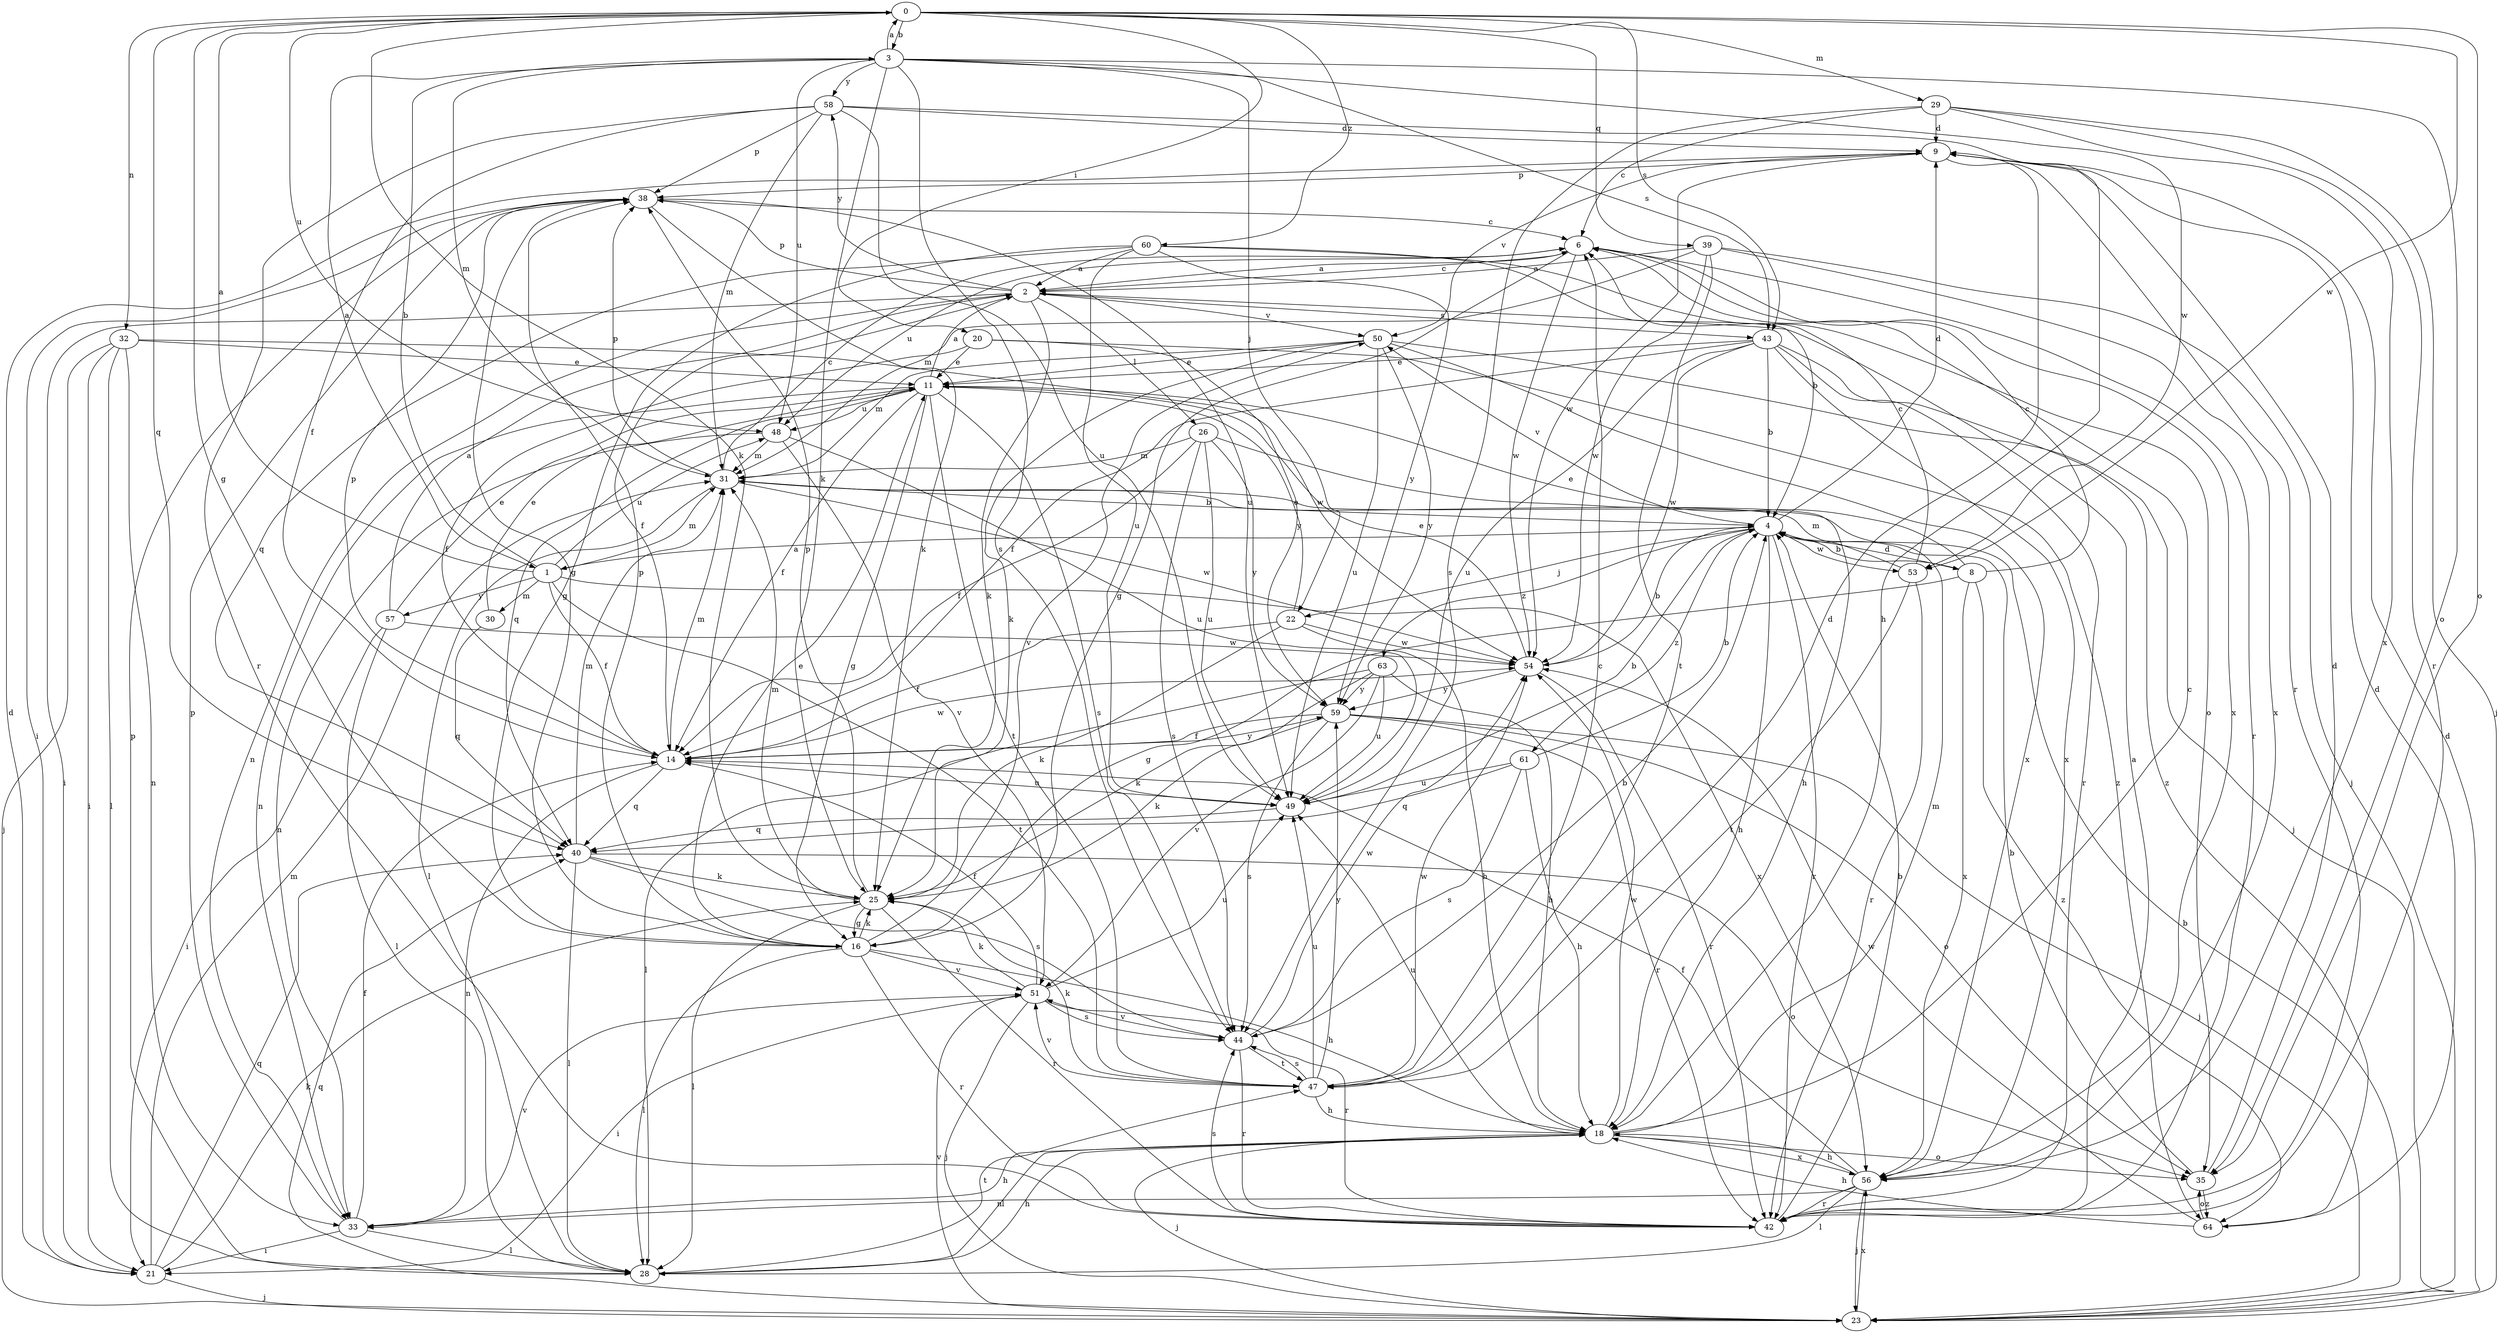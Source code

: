 strict digraph  {
0;
1;
2;
3;
4;
6;
8;
9;
11;
14;
16;
18;
20;
21;
22;
23;
25;
26;
28;
29;
30;
31;
32;
33;
35;
38;
39;
40;
42;
43;
44;
47;
48;
49;
50;
51;
53;
54;
56;
57;
58;
59;
60;
61;
63;
64;
0 -> 3  [label=b];
0 -> 16  [label=g];
0 -> 20  [label=i];
0 -> 25  [label=k];
0 -> 29  [label=m];
0 -> 32  [label=n];
0 -> 35  [label=o];
0 -> 39  [label=q];
0 -> 40  [label=q];
0 -> 43  [label=s];
0 -> 48  [label=u];
0 -> 53  [label=w];
0 -> 60  [label=z];
1 -> 0  [label=a];
1 -> 3  [label=b];
1 -> 14  [label=f];
1 -> 30  [label=m];
1 -> 31  [label=m];
1 -> 47  [label=t];
1 -> 48  [label=u];
1 -> 56  [label=x];
1 -> 57  [label=y];
2 -> 6  [label=c];
2 -> 14  [label=f];
2 -> 21  [label=i];
2 -> 25  [label=k];
2 -> 26  [label=l];
2 -> 33  [label=n];
2 -> 38  [label=p];
2 -> 43  [label=s];
2 -> 50  [label=v];
2 -> 58  [label=y];
3 -> 0  [label=a];
3 -> 1  [label=a];
3 -> 22  [label=j];
3 -> 25  [label=k];
3 -> 31  [label=m];
3 -> 35  [label=o];
3 -> 43  [label=s];
3 -> 44  [label=s];
3 -> 48  [label=u];
3 -> 53  [label=w];
3 -> 58  [label=y];
4 -> 1  [label=a];
4 -> 8  [label=d];
4 -> 9  [label=d];
4 -> 18  [label=h];
4 -> 22  [label=j];
4 -> 42  [label=r];
4 -> 50  [label=v];
4 -> 53  [label=w];
4 -> 61  [label=z];
4 -> 63  [label=z];
6 -> 2  [label=a];
6 -> 16  [label=g];
6 -> 42  [label=r];
6 -> 48  [label=u];
6 -> 54  [label=w];
6 -> 56  [label=x];
8 -> 4  [label=b];
8 -> 6  [label=c];
8 -> 11  [label=e];
8 -> 16  [label=g];
8 -> 56  [label=x];
8 -> 64  [label=z];
9 -> 38  [label=p];
9 -> 42  [label=r];
9 -> 50  [label=v];
9 -> 54  [label=w];
11 -> 2  [label=a];
11 -> 14  [label=f];
11 -> 16  [label=g];
11 -> 33  [label=n];
11 -> 40  [label=q];
11 -> 44  [label=s];
11 -> 47  [label=t];
11 -> 48  [label=u];
14 -> 31  [label=m];
14 -> 33  [label=n];
14 -> 38  [label=p];
14 -> 40  [label=q];
14 -> 49  [label=u];
14 -> 54  [label=w];
14 -> 59  [label=y];
16 -> 11  [label=e];
16 -> 18  [label=h];
16 -> 25  [label=k];
16 -> 28  [label=l];
16 -> 38  [label=p];
16 -> 42  [label=r];
16 -> 50  [label=v];
16 -> 51  [label=v];
18 -> 6  [label=c];
18 -> 23  [label=j];
18 -> 28  [label=l];
18 -> 31  [label=m];
18 -> 35  [label=o];
18 -> 49  [label=u];
18 -> 54  [label=w];
18 -> 56  [label=x];
20 -> 11  [label=e];
20 -> 14  [label=f];
20 -> 59  [label=y];
20 -> 64  [label=z];
21 -> 9  [label=d];
21 -> 23  [label=j];
21 -> 25  [label=k];
21 -> 31  [label=m];
21 -> 40  [label=q];
22 -> 11  [label=e];
22 -> 14  [label=f];
22 -> 18  [label=h];
22 -> 25  [label=k];
22 -> 54  [label=w];
23 -> 4  [label=b];
23 -> 9  [label=d];
23 -> 40  [label=q];
23 -> 51  [label=v];
23 -> 56  [label=x];
25 -> 16  [label=g];
25 -> 28  [label=l];
25 -> 31  [label=m];
25 -> 38  [label=p];
25 -> 42  [label=r];
26 -> 14  [label=f];
26 -> 18  [label=h];
26 -> 31  [label=m];
26 -> 44  [label=s];
26 -> 49  [label=u];
26 -> 59  [label=y];
28 -> 18  [label=h];
28 -> 38  [label=p];
28 -> 47  [label=t];
29 -> 6  [label=c];
29 -> 9  [label=d];
29 -> 23  [label=j];
29 -> 42  [label=r];
29 -> 44  [label=s];
29 -> 56  [label=x];
30 -> 11  [label=e];
30 -> 40  [label=q];
31 -> 4  [label=b];
31 -> 6  [label=c];
31 -> 28  [label=l];
31 -> 38  [label=p];
31 -> 54  [label=w];
32 -> 11  [label=e];
32 -> 21  [label=i];
32 -> 23  [label=j];
32 -> 28  [label=l];
32 -> 33  [label=n];
32 -> 54  [label=w];
33 -> 14  [label=f];
33 -> 18  [label=h];
33 -> 21  [label=i];
33 -> 28  [label=l];
33 -> 38  [label=p];
33 -> 51  [label=v];
35 -> 4  [label=b];
35 -> 9  [label=d];
35 -> 64  [label=z];
38 -> 6  [label=c];
38 -> 16  [label=g];
38 -> 21  [label=i];
38 -> 25  [label=k];
38 -> 49  [label=u];
39 -> 2  [label=a];
39 -> 23  [label=j];
39 -> 31  [label=m];
39 -> 47  [label=t];
39 -> 54  [label=w];
39 -> 56  [label=x];
40 -> 25  [label=k];
40 -> 28  [label=l];
40 -> 31  [label=m];
40 -> 35  [label=o];
40 -> 44  [label=s];
42 -> 2  [label=a];
42 -> 4  [label=b];
42 -> 44  [label=s];
43 -> 4  [label=b];
43 -> 11  [label=e];
43 -> 14  [label=f];
43 -> 42  [label=r];
43 -> 49  [label=u];
43 -> 54  [label=w];
43 -> 56  [label=x];
43 -> 64  [label=z];
44 -> 4  [label=b];
44 -> 42  [label=r];
44 -> 47  [label=t];
44 -> 51  [label=v];
44 -> 54  [label=w];
47 -> 6  [label=c];
47 -> 9  [label=d];
47 -> 18  [label=h];
47 -> 25  [label=k];
47 -> 44  [label=s];
47 -> 49  [label=u];
47 -> 51  [label=v];
47 -> 54  [label=w];
47 -> 59  [label=y];
48 -> 31  [label=m];
48 -> 33  [label=n];
48 -> 49  [label=u];
48 -> 51  [label=v];
49 -> 4  [label=b];
49 -> 40  [label=q];
50 -> 11  [label=e];
50 -> 23  [label=j];
50 -> 25  [label=k];
50 -> 31  [label=m];
50 -> 49  [label=u];
50 -> 56  [label=x];
50 -> 59  [label=y];
51 -> 14  [label=f];
51 -> 21  [label=i];
51 -> 23  [label=j];
51 -> 25  [label=k];
51 -> 42  [label=r];
51 -> 44  [label=s];
51 -> 49  [label=u];
53 -> 6  [label=c];
53 -> 31  [label=m];
53 -> 42  [label=r];
53 -> 47  [label=t];
54 -> 4  [label=b];
54 -> 11  [label=e];
54 -> 42  [label=r];
54 -> 59  [label=y];
56 -> 14  [label=f];
56 -> 18  [label=h];
56 -> 23  [label=j];
56 -> 28  [label=l];
56 -> 33  [label=n];
56 -> 42  [label=r];
57 -> 2  [label=a];
57 -> 11  [label=e];
57 -> 21  [label=i];
57 -> 28  [label=l];
57 -> 54  [label=w];
58 -> 9  [label=d];
58 -> 14  [label=f];
58 -> 18  [label=h];
58 -> 31  [label=m];
58 -> 38  [label=p];
58 -> 42  [label=r];
58 -> 49  [label=u];
59 -> 14  [label=f];
59 -> 23  [label=j];
59 -> 25  [label=k];
59 -> 35  [label=o];
59 -> 42  [label=r];
59 -> 44  [label=s];
60 -> 2  [label=a];
60 -> 4  [label=b];
60 -> 16  [label=g];
60 -> 35  [label=o];
60 -> 40  [label=q];
60 -> 49  [label=u];
60 -> 59  [label=y];
61 -> 4  [label=b];
61 -> 18  [label=h];
61 -> 40  [label=q];
61 -> 44  [label=s];
61 -> 49  [label=u];
63 -> 18  [label=h];
63 -> 25  [label=k];
63 -> 28  [label=l];
63 -> 49  [label=u];
63 -> 51  [label=v];
63 -> 59  [label=y];
64 -> 9  [label=d];
64 -> 18  [label=h];
64 -> 35  [label=o];
64 -> 54  [label=w];
}

